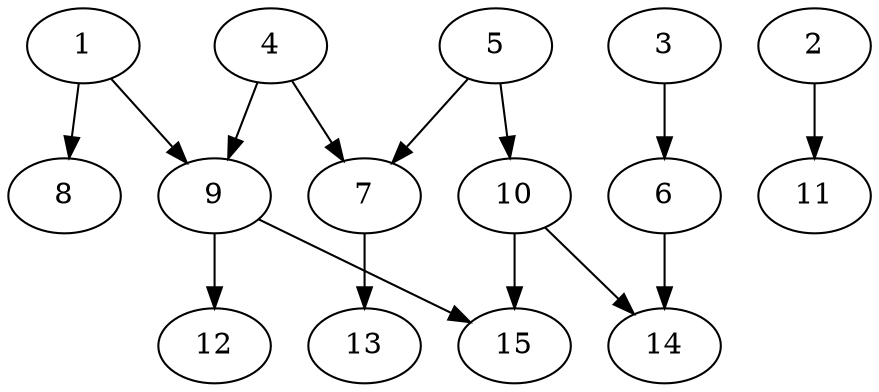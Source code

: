 // DAG automatically generated by daggen at Thu Oct  3 13:59:26 2019
// ./daggen --dot -n 15 --ccr 0.5 --fat 0.7 --regular 0.9 --density 0.5 --mindata 5242880 --maxdata 52428800 
digraph G {
  1 [size="38422528", alpha="0.12", expect_size="19211264"] 
  1 -> 8 [size ="19211264"]
  1 -> 9 [size ="19211264"]
  2 [size="84625408", alpha="0.03", expect_size="42312704"] 
  2 -> 11 [size ="42312704"]
  3 [size="62162944", alpha="0.06", expect_size="31081472"] 
  3 -> 6 [size ="31081472"]
  4 [size="49498112", alpha="0.17", expect_size="24749056"] 
  4 -> 7 [size ="24749056"]
  4 -> 9 [size ="24749056"]
  5 [size="84736000", alpha="0.09", expect_size="42368000"] 
  5 -> 7 [size ="42368000"]
  5 -> 10 [size ="42368000"]
  6 [size="69132288", alpha="0.10", expect_size="34566144"] 
  6 -> 14 [size ="34566144"]
  7 [size="85747712", alpha="0.01", expect_size="42873856"] 
  7 -> 13 [size ="42873856"]
  8 [size="13867008", alpha="0.03", expect_size="6933504"] 
  9 [size="63258624", alpha="0.13", expect_size="31629312"] 
  9 -> 12 [size ="31629312"]
  9 -> 15 [size ="31629312"]
  10 [size="64624640", alpha="0.09", expect_size="32312320"] 
  10 -> 14 [size ="32312320"]
  10 -> 15 [size ="32312320"]
  11 [size="70895616", alpha="0.03", expect_size="35447808"] 
  12 [size="34482176", alpha="0.08", expect_size="17241088"] 
  13 [size="48508928", alpha="0.13", expect_size="24254464"] 
  14 [size="75800576", alpha="0.05", expect_size="37900288"] 
  15 [size="60403712", alpha="0.08", expect_size="30201856"] 
}
